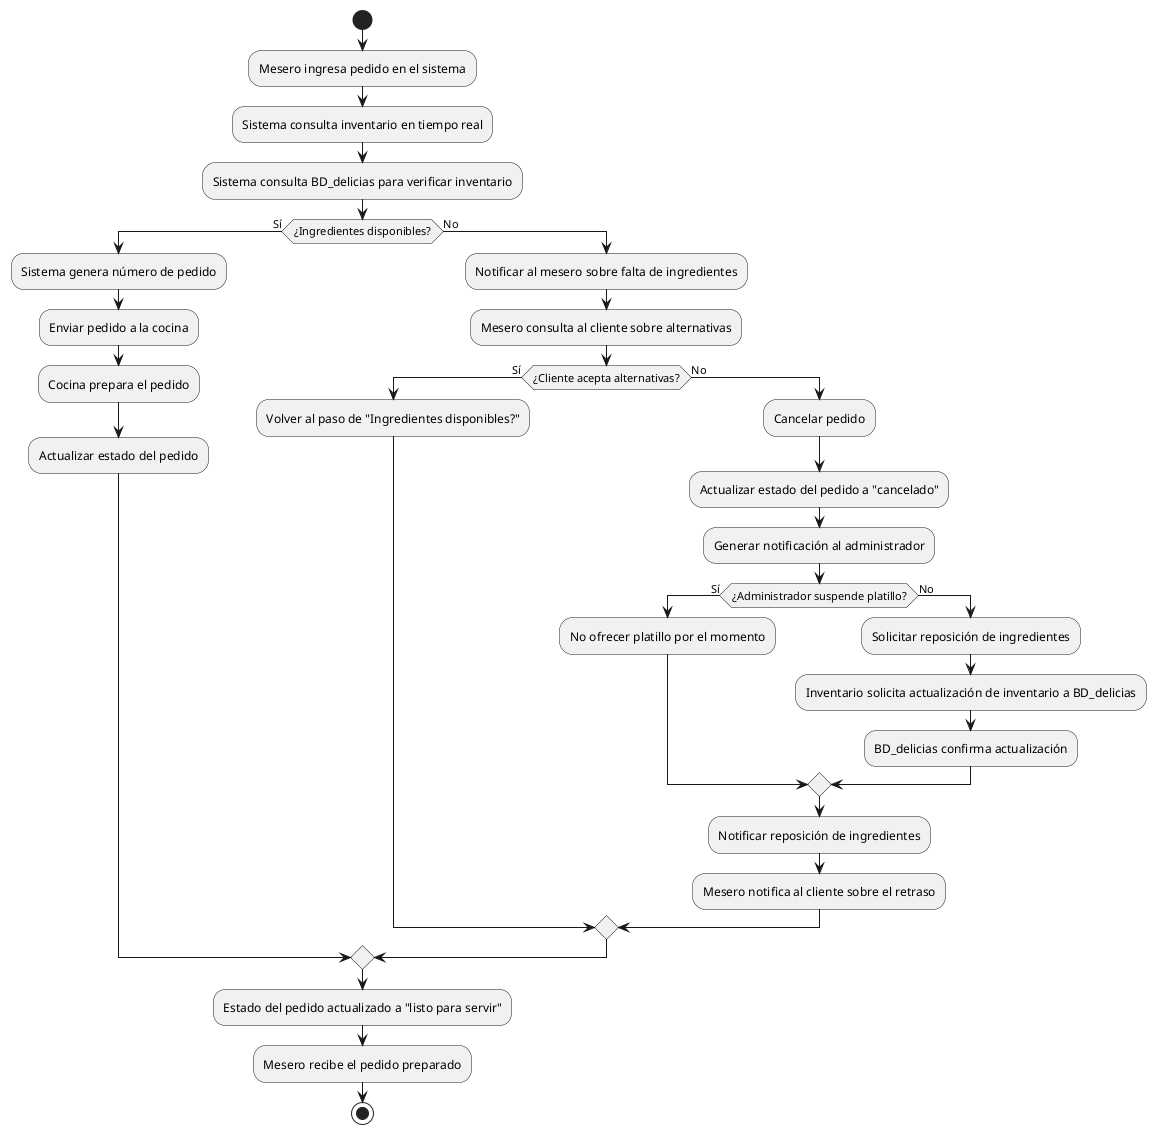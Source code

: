 @startuml procesos
start
:Mesero ingresa pedido en el sistema;
:Sistema consulta inventario en tiempo real;
:Sistema consulta BD_delicias para verificar inventario;
if (¿Ingredientes disponibles?) then (Sí)
    :Sistema genera número de pedido;
    :Enviar pedido a la cocina;
    :Cocina prepara el pedido;
    :Actualizar estado del pedido;
else (No)
    :Notificar al mesero sobre falta de ingredientes;
    :Mesero consulta al cliente sobre alternativas;
    if (¿Cliente acepta alternativas?) then (Sí)
        :Volver al paso de "Ingredientes disponibles?";
    else (No)
        :Cancelar pedido;
        :Actualizar estado del pedido a "cancelado";
        :Generar notificación al administrador;
        if (¿Administrador suspende platillo?) then (Sí)
            :No ofrecer platillo por el momento;
        else (No)
            :Solicitar reposición de ingredientes;
            :Inventario solicita actualización de inventario a BD_delicias;
            :BD_delicias confirma actualización;
        endif
        :Notificar reposición de ingredientes;
        :Mesero notifica al cliente sobre el retraso;
    endif
endif
:Estado del pedido actualizado a "listo para servir";
:Mesero recibe el pedido preparado;

stop
@enduml


